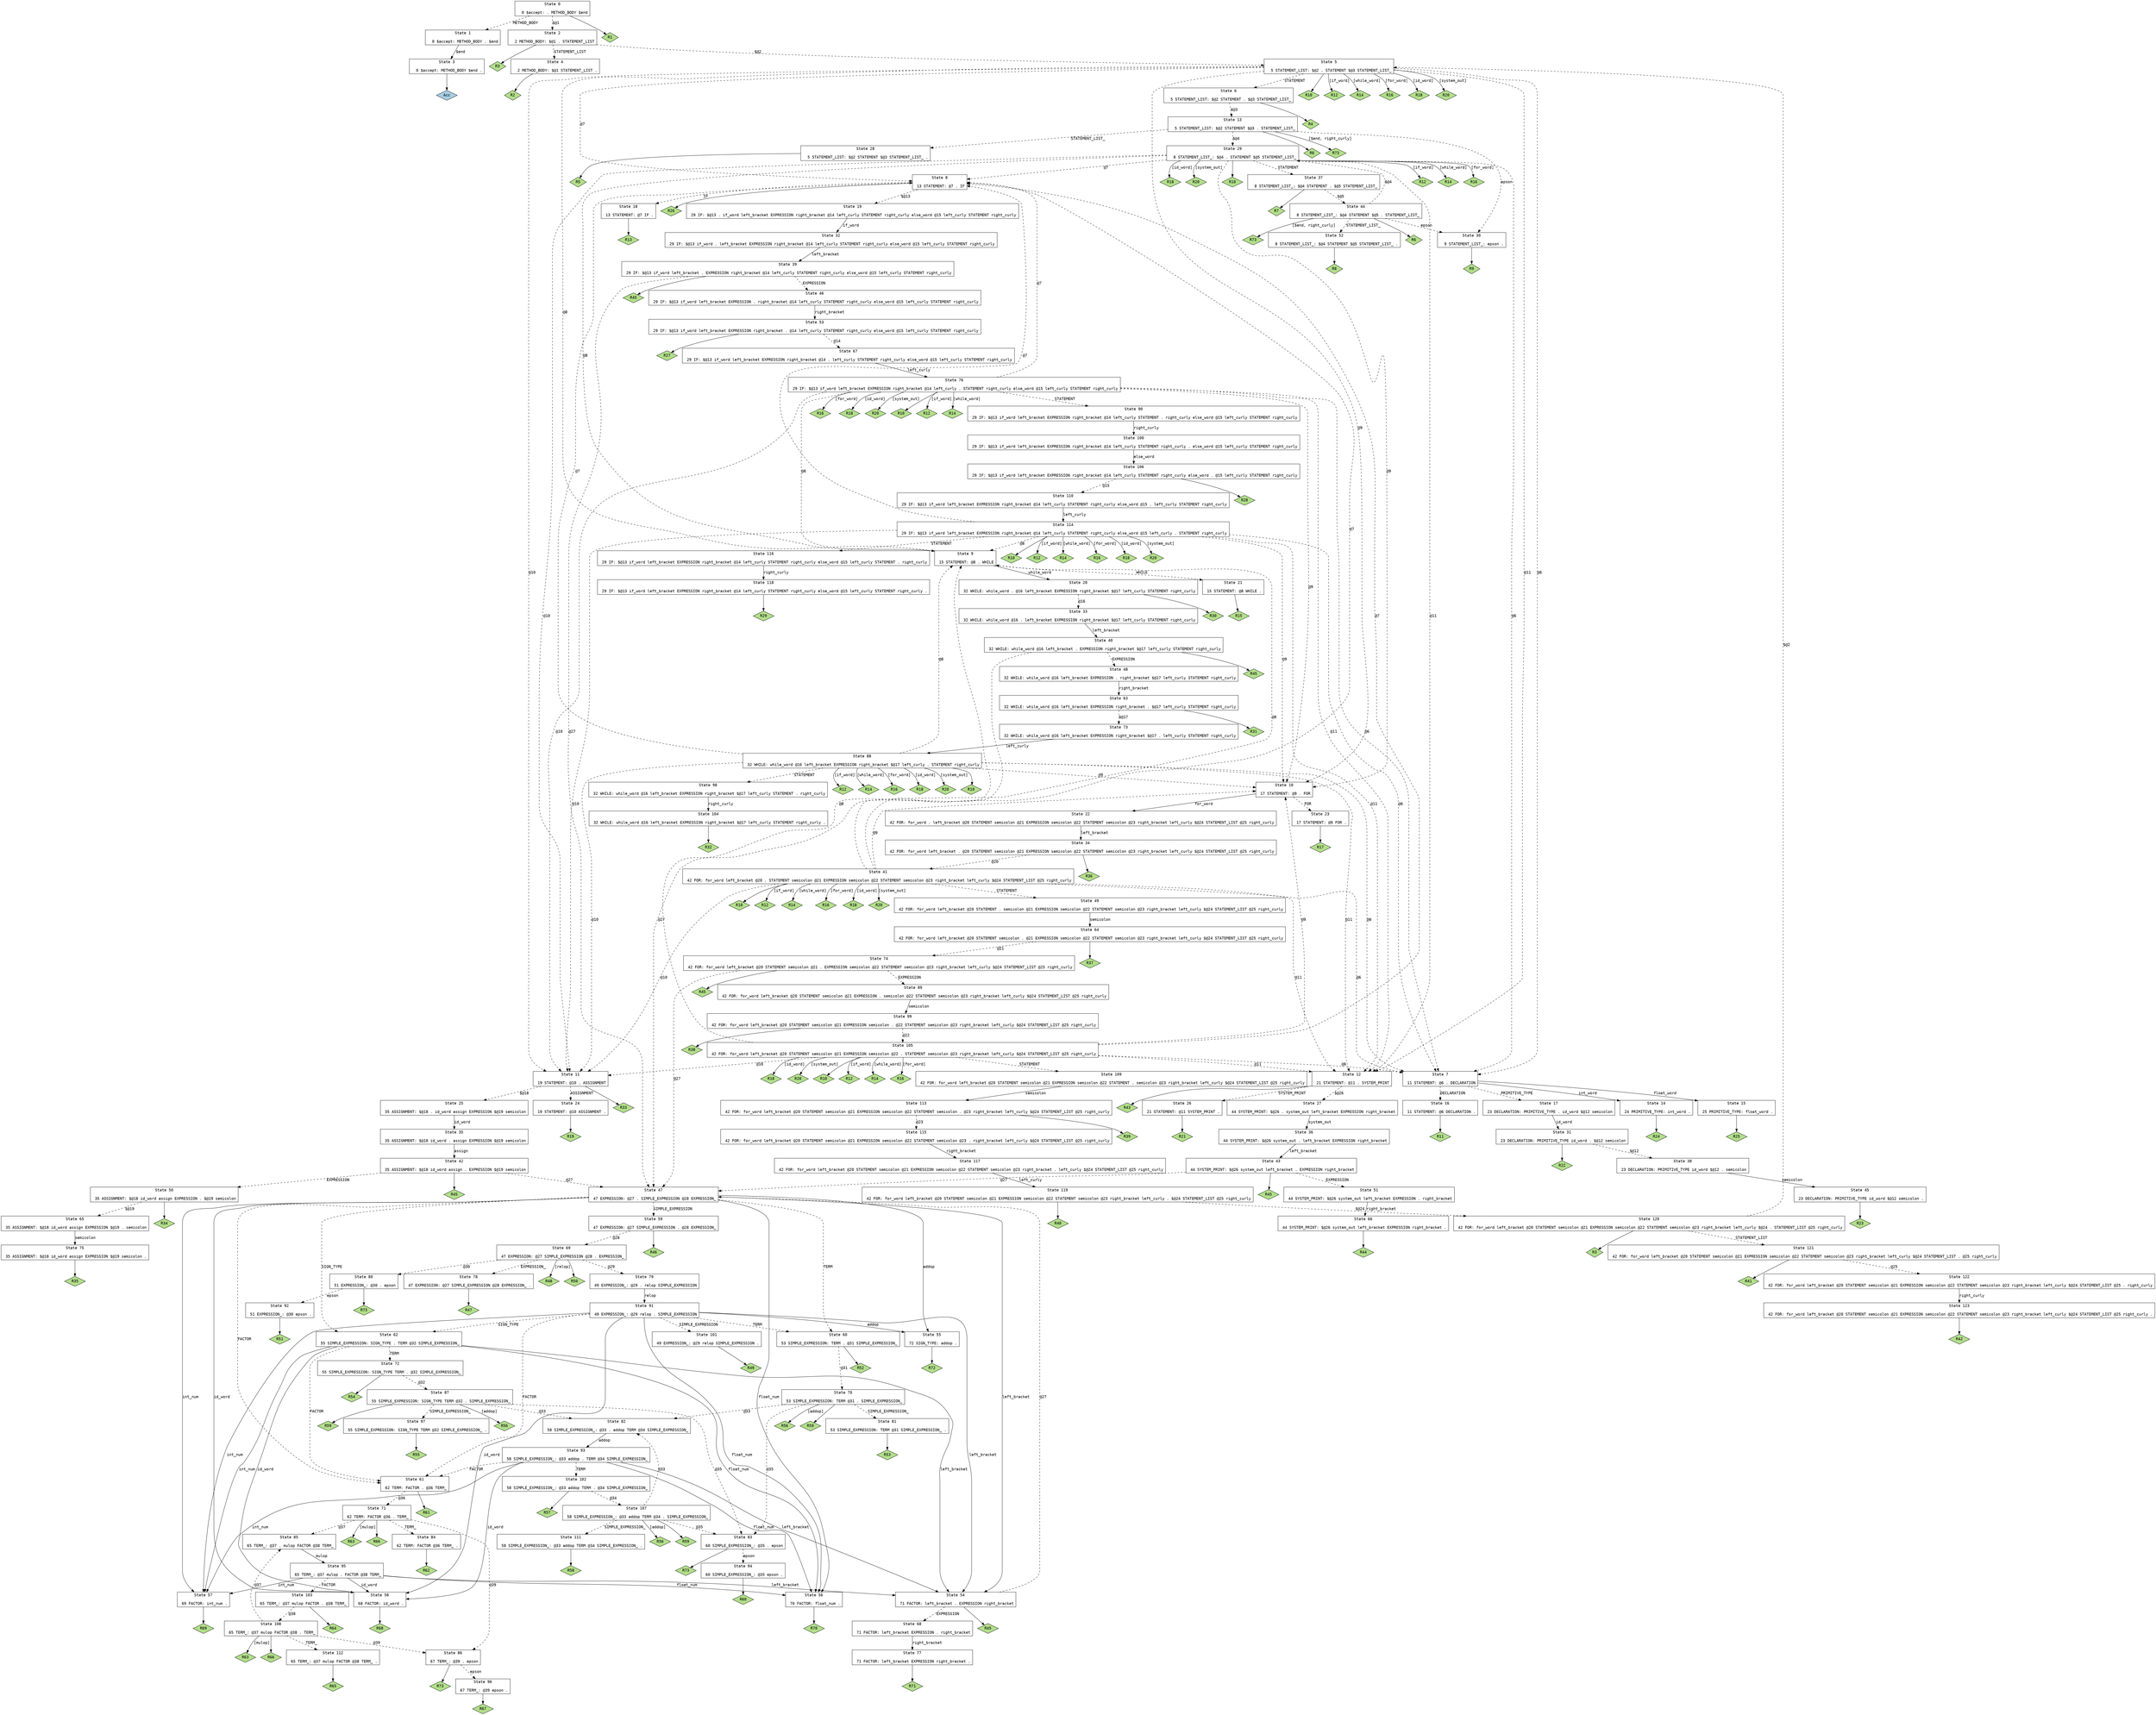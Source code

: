 // Generated by GNU Bison 3.0.4.
// Report bugs to <bug-bison@gnu.org>.
// Home page: <http://www.gnu.org/software/bison/>.

digraph "aa.y"
{
  node [fontname = courier, shape = box, colorscheme = paired6]
  edge [fontname = courier]

  0 [label="State 0\n\l  0 $accept: . METHOD_BODY $end\l"]
  0 -> 1 [style=dashed label="METHOD_BODY"]
  0 -> 2 [style=dashed label="$@1"]
  0 -> "0R1" [style=solid]
 "0R1" [label="R1", fillcolor=3, shape=diamond, style=filled]
  1 [label="State 1\n\l  0 $accept: METHOD_BODY . $end\l"]
  1 -> 3 [style=solid label="$end"]
  2 [label="State 2\n\l  2 METHOD_BODY: $@1 . STATEMENT_LIST\l"]
  2 -> 4 [style=dashed label="STATEMENT_LIST"]
  2 -> 5 [style=dashed label="$@2"]
  2 -> "2R3" [style=solid]
 "2R3" [label="R3", fillcolor=3, shape=diamond, style=filled]
  3 [label="State 3\n\l  0 $accept: METHOD_BODY $end .\l"]
  3 -> "3R0" [style=solid]
 "3R0" [label="Acc", fillcolor=1, shape=diamond, style=filled]
  4 [label="State 4\n\l  2 METHOD_BODY: $@1 STATEMENT_LIST .\l"]
  4 -> "4R2" [style=solid]
 "4R2" [label="R2", fillcolor=3, shape=diamond, style=filled]
  5 [label="State 5\n\l  5 STATEMENT_LIST: $@2 . STATEMENT $@3 STATEMENT_LIST_\l"]
  5 -> 6 [style=dashed label="STATEMENT"]
  5 -> 7 [style=dashed label="@6"]
  5 -> 8 [style=dashed label="@7"]
  5 -> 9 [style=dashed label="@8"]
  5 -> 10 [style=dashed label="@9"]
  5 -> 11 [style=dashed label="@10"]
  5 -> 12 [style=dashed label="@11"]
  5 -> "5R10" [style=solid]
 "5R10" [label="R10", fillcolor=3, shape=diamond, style=filled]
  5 -> "5R12" [label="[if_word]", style=solid]
 "5R12" [label="R12", fillcolor=3, shape=diamond, style=filled]
  5 -> "5R14" [label="[while_word]", style=solid]
 "5R14" [label="R14", fillcolor=3, shape=diamond, style=filled]
  5 -> "5R16" [label="[for_word]", style=solid]
 "5R16" [label="R16", fillcolor=3, shape=diamond, style=filled]
  5 -> "5R18" [label="[id_word]", style=solid]
 "5R18" [label="R18", fillcolor=3, shape=diamond, style=filled]
  5 -> "5R20" [label="[system_out]", style=solid]
 "5R20" [label="R20", fillcolor=3, shape=diamond, style=filled]
  6 [label="State 6\n\l  5 STATEMENT_LIST: $@2 STATEMENT . $@3 STATEMENT_LIST_\l"]
  6 -> 13 [style=dashed label="$@3"]
  6 -> "6R4" [style=solid]
 "6R4" [label="R4", fillcolor=3, shape=diamond, style=filled]
  7 [label="State 7\n\l 11 STATEMENT: @6 . DECLARATION\l"]
  7 -> 14 [style=solid label="int_word"]
  7 -> 15 [style=solid label="float_word"]
  7 -> 16 [style=dashed label="DECLARATION"]
  7 -> 17 [style=dashed label="PRIMITIVE_TYPE"]
  8 [label="State 8\n\l 13 STATEMENT: @7 . IF\l"]
  8 -> 18 [style=dashed label="IF"]
  8 -> 19 [style=dashed label="$@13"]
  8 -> "8R26" [style=solid]
 "8R26" [label="R26", fillcolor=3, shape=diamond, style=filled]
  9 [label="State 9\n\l 15 STATEMENT: @8 . WHILE\l"]
  9 -> 20 [style=solid label="while_word"]
  9 -> 21 [style=dashed label="WHILE"]
  10 [label="State 10\n\l 17 STATEMENT: @9 . FOR\l"]
  10 -> 22 [style=solid label="for_word"]
  10 -> 23 [style=dashed label="FOR"]
  11 [label="State 11\n\l 19 STATEMENT: @10 . ASSIGNMENT\l"]
  11 -> 24 [style=dashed label="ASSIGNMENT"]
  11 -> 25 [style=dashed label="$@18"]
  11 -> "11R33" [style=solid]
 "11R33" [label="R33", fillcolor=3, shape=diamond, style=filled]
  12 [label="State 12\n\l 21 STATEMENT: @11 . SYSTEM_PRINT\l"]
  12 -> 26 [style=dashed label="SYSTEM_PRINT"]
  12 -> 27 [style=dashed label="$@26"]
  12 -> "12R43" [style=solid]
 "12R43" [label="R43", fillcolor=3, shape=diamond, style=filled]
  13 [label="State 13\n\l  5 STATEMENT_LIST: $@2 STATEMENT $@3 . STATEMENT_LIST_\l"]
  13 -> 28 [style=dashed label="STATEMENT_LIST_"]
  13 -> 29 [style=dashed label="$@4"]
  13 -> 30 [style=dashed label="epson"]
  13 -> "13R6" [style=solid]
 "13R6" [label="R6", fillcolor=3, shape=diamond, style=filled]
  13 -> "13R73" [label="[$end, right_curly]", style=solid]
 "13R73" [label="R73", fillcolor=3, shape=diamond, style=filled]
  14 [label="State 14\n\l 24 PRIMITIVE_TYPE: int_word .\l"]
  14 -> "14R24" [style=solid]
 "14R24" [label="R24", fillcolor=3, shape=diamond, style=filled]
  15 [label="State 15\n\l 25 PRIMITIVE_TYPE: float_word .\l"]
  15 -> "15R25" [style=solid]
 "15R25" [label="R25", fillcolor=3, shape=diamond, style=filled]
  16 [label="State 16\n\l 11 STATEMENT: @6 DECLARATION .\l"]
  16 -> "16R11" [style=solid]
 "16R11" [label="R11", fillcolor=3, shape=diamond, style=filled]
  17 [label="State 17\n\l 23 DECLARATION: PRIMITIVE_TYPE . id_word $@12 semicolon\l"]
  17 -> 31 [style=solid label="id_word"]
  18 [label="State 18\n\l 13 STATEMENT: @7 IF .\l"]
  18 -> "18R13" [style=solid]
 "18R13" [label="R13", fillcolor=3, shape=diamond, style=filled]
  19 [label="State 19\n\l 29 IF: $@13 . if_word left_bracket EXPRESSION right_bracket @14 left_curly STATEMENT right_curly else_word @15 left_curly STATEMENT right_curly\l"]
  19 -> 32 [style=solid label="if_word"]
  20 [label="State 20\n\l 32 WHILE: while_word . @16 left_bracket EXPRESSION right_bracket $@17 left_curly STATEMENT right_curly\l"]
  20 -> 33 [style=dashed label="@16"]
  20 -> "20R30" [style=solid]
 "20R30" [label="R30", fillcolor=3, shape=diamond, style=filled]
  21 [label="State 21\n\l 15 STATEMENT: @8 WHILE .\l"]
  21 -> "21R15" [style=solid]
 "21R15" [label="R15", fillcolor=3, shape=diamond, style=filled]
  22 [label="State 22\n\l 42 FOR: for_word . left_bracket @20 STATEMENT semicolon @21 EXPRESSION semicolon @22 STATEMENT semicolon @23 right_bracket left_curly $@24 STATEMENT_LIST @25 right_curly\l"]
  22 -> 34 [style=solid label="left_bracket"]
  23 [label="State 23\n\l 17 STATEMENT: @9 FOR .\l"]
  23 -> "23R17" [style=solid]
 "23R17" [label="R17", fillcolor=3, shape=diamond, style=filled]
  24 [label="State 24\n\l 19 STATEMENT: @10 ASSIGNMENT .\l"]
  24 -> "24R19" [style=solid]
 "24R19" [label="R19", fillcolor=3, shape=diamond, style=filled]
  25 [label="State 25\n\l 35 ASSIGNMENT: $@18 . id_word assign EXPRESSION $@19 semicolon\l"]
  25 -> 35 [style=solid label="id_word"]
  26 [label="State 26\n\l 21 STATEMENT: @11 SYSTEM_PRINT .\l"]
  26 -> "26R21" [style=solid]
 "26R21" [label="R21", fillcolor=3, shape=diamond, style=filled]
  27 [label="State 27\n\l 44 SYSTEM_PRINT: $@26 . system_out left_bracket EXPRESSION right_bracket\l"]
  27 -> 36 [style=solid label="system_out"]
  28 [label="State 28\n\l  5 STATEMENT_LIST: $@2 STATEMENT $@3 STATEMENT_LIST_ .\l"]
  28 -> "28R5" [style=solid]
 "28R5" [label="R5", fillcolor=3, shape=diamond, style=filled]
  29 [label="State 29\n\l  8 STATEMENT_LIST_: $@4 . STATEMENT $@5 STATEMENT_LIST_\l"]
  29 -> 37 [style=dashed label="STATEMENT"]
  29 -> 7 [style=dashed label="@6"]
  29 -> 8 [style=dashed label="@7"]
  29 -> 9 [style=dashed label="@8"]
  29 -> 10 [style=dashed label="@9"]
  29 -> 11 [style=dashed label="@10"]
  29 -> 12 [style=dashed label="@11"]
  29 -> "29R10" [style=solid]
 "29R10" [label="R10", fillcolor=3, shape=diamond, style=filled]
  29 -> "29R12" [label="[if_word]", style=solid]
 "29R12" [label="R12", fillcolor=3, shape=diamond, style=filled]
  29 -> "29R14" [label="[while_word]", style=solid]
 "29R14" [label="R14", fillcolor=3, shape=diamond, style=filled]
  29 -> "29R16" [label="[for_word]", style=solid]
 "29R16" [label="R16", fillcolor=3, shape=diamond, style=filled]
  29 -> "29R18" [label="[id_word]", style=solid]
 "29R18" [label="R18", fillcolor=3, shape=diamond, style=filled]
  29 -> "29R20" [label="[system_out]", style=solid]
 "29R20" [label="R20", fillcolor=3, shape=diamond, style=filled]
  30 [label="State 30\n\l  9 STATEMENT_LIST_: epson .\l"]
  30 -> "30R9" [style=solid]
 "30R9" [label="R9", fillcolor=3, shape=diamond, style=filled]
  31 [label="State 31\n\l 23 DECLARATION: PRIMITIVE_TYPE id_word . $@12 semicolon\l"]
  31 -> 38 [style=dashed label="$@12"]
  31 -> "31R22" [style=solid]
 "31R22" [label="R22", fillcolor=3, shape=diamond, style=filled]
  32 [label="State 32\n\l 29 IF: $@13 if_word . left_bracket EXPRESSION right_bracket @14 left_curly STATEMENT right_curly else_word @15 left_curly STATEMENT right_curly\l"]
  32 -> 39 [style=solid label="left_bracket"]
  33 [label="State 33\n\l 32 WHILE: while_word @16 . left_bracket EXPRESSION right_bracket $@17 left_curly STATEMENT right_curly\l"]
  33 -> 40 [style=solid label="left_bracket"]
  34 [label="State 34\n\l 42 FOR: for_word left_bracket . @20 STATEMENT semicolon @21 EXPRESSION semicolon @22 STATEMENT semicolon @23 right_bracket left_curly $@24 STATEMENT_LIST @25 right_curly\l"]
  34 -> 41 [style=dashed label="@20"]
  34 -> "34R36" [style=solid]
 "34R36" [label="R36", fillcolor=3, shape=diamond, style=filled]
  35 [label="State 35\n\l 35 ASSIGNMENT: $@18 id_word . assign EXPRESSION $@19 semicolon\l"]
  35 -> 42 [style=solid label="assign"]
  36 [label="State 36\n\l 44 SYSTEM_PRINT: $@26 system_out . left_bracket EXPRESSION right_bracket\l"]
  36 -> 43 [style=solid label="left_bracket"]
  37 [label="State 37\n\l  8 STATEMENT_LIST_: $@4 STATEMENT . $@5 STATEMENT_LIST_\l"]
  37 -> 44 [style=dashed label="$@5"]
  37 -> "37R7" [style=solid]
 "37R7" [label="R7", fillcolor=3, shape=diamond, style=filled]
  38 [label="State 38\n\l 23 DECLARATION: PRIMITIVE_TYPE id_word $@12 . semicolon\l"]
  38 -> 45 [style=solid label="semicolon"]
  39 [label="State 39\n\l 29 IF: $@13 if_word left_bracket . EXPRESSION right_bracket @14 left_curly STATEMENT right_curly else_word @15 left_curly STATEMENT right_curly\l"]
  39 -> 46 [style=dashed label="EXPRESSION"]
  39 -> 47 [style=dashed label="@27"]
  39 -> "39R45" [style=solid]
 "39R45" [label="R45", fillcolor=3, shape=diamond, style=filled]
  40 [label="State 40\n\l 32 WHILE: while_word @16 left_bracket . EXPRESSION right_bracket $@17 left_curly STATEMENT right_curly\l"]
  40 -> 48 [style=dashed label="EXPRESSION"]
  40 -> 47 [style=dashed label="@27"]
  40 -> "40R45" [style=solid]
 "40R45" [label="R45", fillcolor=3, shape=diamond, style=filled]
  41 [label="State 41\n\l 42 FOR: for_word left_bracket @20 . STATEMENT semicolon @21 EXPRESSION semicolon @22 STATEMENT semicolon @23 right_bracket left_curly $@24 STATEMENT_LIST @25 right_curly\l"]
  41 -> 49 [style=dashed label="STATEMENT"]
  41 -> 7 [style=dashed label="@6"]
  41 -> 8 [style=dashed label="@7"]
  41 -> 9 [style=dashed label="@8"]
  41 -> 10 [style=dashed label="@9"]
  41 -> 11 [style=dashed label="@10"]
  41 -> 12 [style=dashed label="@11"]
  41 -> "41R10" [style=solid]
 "41R10" [label="R10", fillcolor=3, shape=diamond, style=filled]
  41 -> "41R12" [label="[if_word]", style=solid]
 "41R12" [label="R12", fillcolor=3, shape=diamond, style=filled]
  41 -> "41R14" [label="[while_word]", style=solid]
 "41R14" [label="R14", fillcolor=3, shape=diamond, style=filled]
  41 -> "41R16" [label="[for_word]", style=solid]
 "41R16" [label="R16", fillcolor=3, shape=diamond, style=filled]
  41 -> "41R18" [label="[id_word]", style=solid]
 "41R18" [label="R18", fillcolor=3, shape=diamond, style=filled]
  41 -> "41R20" [label="[system_out]", style=solid]
 "41R20" [label="R20", fillcolor=3, shape=diamond, style=filled]
  42 [label="State 42\n\l 35 ASSIGNMENT: $@18 id_word assign . EXPRESSION $@19 semicolon\l"]
  42 -> 50 [style=dashed label="EXPRESSION"]
  42 -> 47 [style=dashed label="@27"]
  42 -> "42R45" [style=solid]
 "42R45" [label="R45", fillcolor=3, shape=diamond, style=filled]
  43 [label="State 43\n\l 44 SYSTEM_PRINT: $@26 system_out left_bracket . EXPRESSION right_bracket\l"]
  43 -> 51 [style=dashed label="EXPRESSION"]
  43 -> 47 [style=dashed label="@27"]
  43 -> "43R45" [style=solid]
 "43R45" [label="R45", fillcolor=3, shape=diamond, style=filled]
  44 [label="State 44\n\l  8 STATEMENT_LIST_: $@4 STATEMENT $@5 . STATEMENT_LIST_\l"]
  44 -> 52 [style=dashed label="STATEMENT_LIST_"]
  44 -> 29 [style=dashed label="$@4"]
  44 -> 30 [style=dashed label="epson"]
  44 -> "44R6" [style=solid]
 "44R6" [label="R6", fillcolor=3, shape=diamond, style=filled]
  44 -> "44R73" [label="[$end, right_curly]", style=solid]
 "44R73" [label="R73", fillcolor=3, shape=diamond, style=filled]
  45 [label="State 45\n\l 23 DECLARATION: PRIMITIVE_TYPE id_word $@12 semicolon .\l"]
  45 -> "45R23" [style=solid]
 "45R23" [label="R23", fillcolor=3, shape=diamond, style=filled]
  46 [label="State 46\n\l 29 IF: $@13 if_word left_bracket EXPRESSION . right_bracket @14 left_curly STATEMENT right_curly else_word @15 left_curly STATEMENT right_curly\l"]
  46 -> 53 [style=solid label="right_bracket"]
  47 [label="State 47\n\l 47 EXPRESSION: @27 . SIMPLE_EXPRESSION @28 EXPRESSION_\l"]
  47 -> 54 [style=solid label="left_bracket"]
  47 -> 55 [style=solid label="addop"]
  47 -> 56 [style=solid label="float_num"]
  47 -> 57 [style=solid label="int_num"]
  47 -> 58 [style=solid label="id_word"]
  47 -> 59 [style=dashed label="SIMPLE_EXPRESSION"]
  47 -> 60 [style=dashed label="TERM"]
  47 -> 61 [style=dashed label="FACTOR"]
  47 -> 62 [style=dashed label="SIGN_TYPE"]
  48 [label="State 48\n\l 32 WHILE: while_word @16 left_bracket EXPRESSION . right_bracket $@17 left_curly STATEMENT right_curly\l"]
  48 -> 63 [style=solid label="right_bracket"]
  49 [label="State 49\n\l 42 FOR: for_word left_bracket @20 STATEMENT . semicolon @21 EXPRESSION semicolon @22 STATEMENT semicolon @23 right_bracket left_curly $@24 STATEMENT_LIST @25 right_curly\l"]
  49 -> 64 [style=solid label="semicolon"]
  50 [label="State 50\n\l 35 ASSIGNMENT: $@18 id_word assign EXPRESSION . $@19 semicolon\l"]
  50 -> 65 [style=dashed label="$@19"]
  50 -> "50R34" [style=solid]
 "50R34" [label="R34", fillcolor=3, shape=diamond, style=filled]
  51 [label="State 51\n\l 44 SYSTEM_PRINT: $@26 system_out left_bracket EXPRESSION . right_bracket\l"]
  51 -> 66 [style=solid label="right_bracket"]
  52 [label="State 52\n\l  8 STATEMENT_LIST_: $@4 STATEMENT $@5 STATEMENT_LIST_ .\l"]
  52 -> "52R8" [style=solid]
 "52R8" [label="R8", fillcolor=3, shape=diamond, style=filled]
  53 [label="State 53\n\l 29 IF: $@13 if_word left_bracket EXPRESSION right_bracket . @14 left_curly STATEMENT right_curly else_word @15 left_curly STATEMENT right_curly\l"]
  53 -> 67 [style=dashed label="@14"]
  53 -> "53R27" [style=solid]
 "53R27" [label="R27", fillcolor=3, shape=diamond, style=filled]
  54 [label="State 54\n\l 71 FACTOR: left_bracket . EXPRESSION right_bracket\l"]
  54 -> 68 [style=dashed label="EXPRESSION"]
  54 -> 47 [style=dashed label="@27"]
  54 -> "54R45" [style=solid]
 "54R45" [label="R45", fillcolor=3, shape=diamond, style=filled]
  55 [label="State 55\n\l 72 SIGN_TYPE: addop .\l"]
  55 -> "55R72" [style=solid]
 "55R72" [label="R72", fillcolor=3, shape=diamond, style=filled]
  56 [label="State 56\n\l 70 FACTOR: float_num .\l"]
  56 -> "56R70" [style=solid]
 "56R70" [label="R70", fillcolor=3, shape=diamond, style=filled]
  57 [label="State 57\n\l 69 FACTOR: int_num .\l"]
  57 -> "57R69" [style=solid]
 "57R69" [label="R69", fillcolor=3, shape=diamond, style=filled]
  58 [label="State 58\n\l 68 FACTOR: id_word .\l"]
  58 -> "58R68" [style=solid]
 "58R68" [label="R68", fillcolor=3, shape=diamond, style=filled]
  59 [label="State 59\n\l 47 EXPRESSION: @27 SIMPLE_EXPRESSION . @28 EXPRESSION_\l"]
  59 -> 69 [style=dashed label="@28"]
  59 -> "59R46" [style=solid]
 "59R46" [label="R46", fillcolor=3, shape=diamond, style=filled]
  60 [label="State 60\n\l 53 SIMPLE_EXPRESSION: TERM . @31 SIMPLE_EXPRESSION_\l"]
  60 -> 70 [style=dashed label="@31"]
  60 -> "60R52" [style=solid]
 "60R52" [label="R52", fillcolor=3, shape=diamond, style=filled]
  61 [label="State 61\n\l 62 TERM: FACTOR . @36 TERM_\l"]
  61 -> 71 [style=dashed label="@36"]
  61 -> "61R61" [style=solid]
 "61R61" [label="R61", fillcolor=3, shape=diamond, style=filled]
  62 [label="State 62\n\l 55 SIMPLE_EXPRESSION: SIGN_TYPE . TERM @32 SIMPLE_EXPRESSION_\l"]
  62 -> 54 [style=solid label="left_bracket"]
  62 -> 56 [style=solid label="float_num"]
  62 -> 57 [style=solid label="int_num"]
  62 -> 58 [style=solid label="id_word"]
  62 -> 72 [style=dashed label="TERM"]
  62 -> 61 [style=dashed label="FACTOR"]
  63 [label="State 63\n\l 32 WHILE: while_word @16 left_bracket EXPRESSION right_bracket . $@17 left_curly STATEMENT right_curly\l"]
  63 -> 73 [style=dashed label="$@17"]
  63 -> "63R31" [style=solid]
 "63R31" [label="R31", fillcolor=3, shape=diamond, style=filled]
  64 [label="State 64\n\l 42 FOR: for_word left_bracket @20 STATEMENT semicolon . @21 EXPRESSION semicolon @22 STATEMENT semicolon @23 right_bracket left_curly $@24 STATEMENT_LIST @25 right_curly\l"]
  64 -> 74 [style=dashed label="@21"]
  64 -> "64R37" [style=solid]
 "64R37" [label="R37", fillcolor=3, shape=diamond, style=filled]
  65 [label="State 65\n\l 35 ASSIGNMENT: $@18 id_word assign EXPRESSION $@19 . semicolon\l"]
  65 -> 75 [style=solid label="semicolon"]
  66 [label="State 66\n\l 44 SYSTEM_PRINT: $@26 system_out left_bracket EXPRESSION right_bracket .\l"]
  66 -> "66R44" [style=solid]
 "66R44" [label="R44", fillcolor=3, shape=diamond, style=filled]
  67 [label="State 67\n\l 29 IF: $@13 if_word left_bracket EXPRESSION right_bracket @14 . left_curly STATEMENT right_curly else_word @15 left_curly STATEMENT right_curly\l"]
  67 -> 76 [style=solid label="left_curly"]
  68 [label="State 68\n\l 71 FACTOR: left_bracket EXPRESSION . right_bracket\l"]
  68 -> 77 [style=solid label="right_bracket"]
  69 [label="State 69\n\l 47 EXPRESSION: @27 SIMPLE_EXPRESSION @28 . EXPRESSION_\l"]
  69 -> 78 [style=dashed label="EXPRESSION_"]
  69 -> 79 [style=dashed label="@29"]
  69 -> 80 [style=dashed label="@30"]
  69 -> "69R48" [label="[relop]", style=solid]
 "69R48" [label="R48", fillcolor=3, shape=diamond, style=filled]
  69 -> "69R50" [style=solid]
 "69R50" [label="R50", fillcolor=3, shape=diamond, style=filled]
  70 [label="State 70\n\l 53 SIMPLE_EXPRESSION: TERM @31 . SIMPLE_EXPRESSION_\l"]
  70 -> 81 [style=dashed label="SIMPLE_EXPRESSION_"]
  70 -> 82 [style=dashed label="@33"]
  70 -> 83 [style=dashed label="@35"]
  70 -> "70R56" [label="[addop]", style=solid]
 "70R56" [label="R56", fillcolor=3, shape=diamond, style=filled]
  70 -> "70R59" [style=solid]
 "70R59" [label="R59", fillcolor=3, shape=diamond, style=filled]
  71 [label="State 71\n\l 62 TERM: FACTOR @36 . TERM_\l"]
  71 -> 84 [style=dashed label="TERM_"]
  71 -> 85 [style=dashed label="@37"]
  71 -> 86 [style=dashed label="@39"]
  71 -> "71R63" [label="[mulop]", style=solid]
 "71R63" [label="R63", fillcolor=3, shape=diamond, style=filled]
  71 -> "71R66" [style=solid]
 "71R66" [label="R66", fillcolor=3, shape=diamond, style=filled]
  72 [label="State 72\n\l 55 SIMPLE_EXPRESSION: SIGN_TYPE TERM . @32 SIMPLE_EXPRESSION_\l"]
  72 -> 87 [style=dashed label="@32"]
  72 -> "72R54" [style=solid]
 "72R54" [label="R54", fillcolor=3, shape=diamond, style=filled]
  73 [label="State 73\n\l 32 WHILE: while_word @16 left_bracket EXPRESSION right_bracket $@17 . left_curly STATEMENT right_curly\l"]
  73 -> 88 [style=solid label="left_curly"]
  74 [label="State 74\n\l 42 FOR: for_word left_bracket @20 STATEMENT semicolon @21 . EXPRESSION semicolon @22 STATEMENT semicolon @23 right_bracket left_curly $@24 STATEMENT_LIST @25 right_curly\l"]
  74 -> 89 [style=dashed label="EXPRESSION"]
  74 -> 47 [style=dashed label="@27"]
  74 -> "74R45" [style=solid]
 "74R45" [label="R45", fillcolor=3, shape=diamond, style=filled]
  75 [label="State 75\n\l 35 ASSIGNMENT: $@18 id_word assign EXPRESSION $@19 semicolon .\l"]
  75 -> "75R35" [style=solid]
 "75R35" [label="R35", fillcolor=3, shape=diamond, style=filled]
  76 [label="State 76\n\l 29 IF: $@13 if_word left_bracket EXPRESSION right_bracket @14 left_curly . STATEMENT right_curly else_word @15 left_curly STATEMENT right_curly\l"]
  76 -> 90 [style=dashed label="STATEMENT"]
  76 -> 7 [style=dashed label="@6"]
  76 -> 8 [style=dashed label="@7"]
  76 -> 9 [style=dashed label="@8"]
  76 -> 10 [style=dashed label="@9"]
  76 -> 11 [style=dashed label="@10"]
  76 -> 12 [style=dashed label="@11"]
  76 -> "76R10" [style=solid]
 "76R10" [label="R10", fillcolor=3, shape=diamond, style=filled]
  76 -> "76R12" [label="[if_word]", style=solid]
 "76R12" [label="R12", fillcolor=3, shape=diamond, style=filled]
  76 -> "76R14" [label="[while_word]", style=solid]
 "76R14" [label="R14", fillcolor=3, shape=diamond, style=filled]
  76 -> "76R16" [label="[for_word]", style=solid]
 "76R16" [label="R16", fillcolor=3, shape=diamond, style=filled]
  76 -> "76R18" [label="[id_word]", style=solid]
 "76R18" [label="R18", fillcolor=3, shape=diamond, style=filled]
  76 -> "76R20" [label="[system_out]", style=solid]
 "76R20" [label="R20", fillcolor=3, shape=diamond, style=filled]
  77 [label="State 77\n\l 71 FACTOR: left_bracket EXPRESSION right_bracket .\l"]
  77 -> "77R71" [style=solid]
 "77R71" [label="R71", fillcolor=3, shape=diamond, style=filled]
  78 [label="State 78\n\l 47 EXPRESSION: @27 SIMPLE_EXPRESSION @28 EXPRESSION_ .\l"]
  78 -> "78R47" [style=solid]
 "78R47" [label="R47", fillcolor=3, shape=diamond, style=filled]
  79 [label="State 79\n\l 49 EXPRESSION_: @29 . relop SIMPLE_EXPRESSION\l"]
  79 -> 91 [style=solid label="relop"]
  80 [label="State 80\n\l 51 EXPRESSION_: @30 . epson\l"]
  80 -> 92 [style=dashed label="epson"]
  80 -> "80R73" [style=solid]
 "80R73" [label="R73", fillcolor=3, shape=diamond, style=filled]
  81 [label="State 81\n\l 53 SIMPLE_EXPRESSION: TERM @31 SIMPLE_EXPRESSION_ .\l"]
  81 -> "81R53" [style=solid]
 "81R53" [label="R53", fillcolor=3, shape=diamond, style=filled]
  82 [label="State 82\n\l 58 SIMPLE_EXPRESSION_: @33 . addop TERM @34 SIMPLE_EXPRESSION_\l"]
  82 -> 93 [style=solid label="addop"]
  83 [label="State 83\n\l 60 SIMPLE_EXPRESSION_: @35 . epson\l"]
  83 -> 94 [style=dashed label="epson"]
  83 -> "83R73" [style=solid]
 "83R73" [label="R73", fillcolor=3, shape=diamond, style=filled]
  84 [label="State 84\n\l 62 TERM: FACTOR @36 TERM_ .\l"]
  84 -> "84R62" [style=solid]
 "84R62" [label="R62", fillcolor=3, shape=diamond, style=filled]
  85 [label="State 85\n\l 65 TERM_: @37 . mulop FACTOR @38 TERM_\l"]
  85 -> 95 [style=solid label="mulop"]
  86 [label="State 86\n\l 67 TERM_: @39 . epson\l"]
  86 -> 96 [style=dashed label="epson"]
  86 -> "86R73" [style=solid]
 "86R73" [label="R73", fillcolor=3, shape=diamond, style=filled]
  87 [label="State 87\n\l 55 SIMPLE_EXPRESSION: SIGN_TYPE TERM @32 . SIMPLE_EXPRESSION_\l"]
  87 -> 97 [style=dashed label="SIMPLE_EXPRESSION_"]
  87 -> 82 [style=dashed label="@33"]
  87 -> 83 [style=dashed label="@35"]
  87 -> "87R56" [label="[addop]", style=solid]
 "87R56" [label="R56", fillcolor=3, shape=diamond, style=filled]
  87 -> "87R59" [style=solid]
 "87R59" [label="R59", fillcolor=3, shape=diamond, style=filled]
  88 [label="State 88\n\l 32 WHILE: while_word @16 left_bracket EXPRESSION right_bracket $@17 left_curly . STATEMENT right_curly\l"]
  88 -> 98 [style=dashed label="STATEMENT"]
  88 -> 7 [style=dashed label="@6"]
  88 -> 8 [style=dashed label="@7"]
  88 -> 9 [style=dashed label="@8"]
  88 -> 10 [style=dashed label="@9"]
  88 -> 11 [style=dashed label="@10"]
  88 -> 12 [style=dashed label="@11"]
  88 -> "88R10" [style=solid]
 "88R10" [label="R10", fillcolor=3, shape=diamond, style=filled]
  88 -> "88R12" [label="[if_word]", style=solid]
 "88R12" [label="R12", fillcolor=3, shape=diamond, style=filled]
  88 -> "88R14" [label="[while_word]", style=solid]
 "88R14" [label="R14", fillcolor=3, shape=diamond, style=filled]
  88 -> "88R16" [label="[for_word]", style=solid]
 "88R16" [label="R16", fillcolor=3, shape=diamond, style=filled]
  88 -> "88R18" [label="[id_word]", style=solid]
 "88R18" [label="R18", fillcolor=3, shape=diamond, style=filled]
  88 -> "88R20" [label="[system_out]", style=solid]
 "88R20" [label="R20", fillcolor=3, shape=diamond, style=filled]
  89 [label="State 89\n\l 42 FOR: for_word left_bracket @20 STATEMENT semicolon @21 EXPRESSION . semicolon @22 STATEMENT semicolon @23 right_bracket left_curly $@24 STATEMENT_LIST @25 right_curly\l"]
  89 -> 99 [style=solid label="semicolon"]
  90 [label="State 90\n\l 29 IF: $@13 if_word left_bracket EXPRESSION right_bracket @14 left_curly STATEMENT . right_curly else_word @15 left_curly STATEMENT right_curly\l"]
  90 -> 100 [style=solid label="right_curly"]
  91 [label="State 91\n\l 49 EXPRESSION_: @29 relop . SIMPLE_EXPRESSION\l"]
  91 -> 54 [style=solid label="left_bracket"]
  91 -> 55 [style=solid label="addop"]
  91 -> 56 [style=solid label="float_num"]
  91 -> 57 [style=solid label="int_num"]
  91 -> 58 [style=solid label="id_word"]
  91 -> 101 [style=dashed label="SIMPLE_EXPRESSION"]
  91 -> 60 [style=dashed label="TERM"]
  91 -> 61 [style=dashed label="FACTOR"]
  91 -> 62 [style=dashed label="SIGN_TYPE"]
  92 [label="State 92\n\l 51 EXPRESSION_: @30 epson .\l"]
  92 -> "92R51" [style=solid]
 "92R51" [label="R51", fillcolor=3, shape=diamond, style=filled]
  93 [label="State 93\n\l 58 SIMPLE_EXPRESSION_: @33 addop . TERM @34 SIMPLE_EXPRESSION_\l"]
  93 -> 54 [style=solid label="left_bracket"]
  93 -> 56 [style=solid label="float_num"]
  93 -> 57 [style=solid label="int_num"]
  93 -> 58 [style=solid label="id_word"]
  93 -> 102 [style=dashed label="TERM"]
  93 -> 61 [style=dashed label="FACTOR"]
  94 [label="State 94\n\l 60 SIMPLE_EXPRESSION_: @35 epson .\l"]
  94 -> "94R60" [style=solid]
 "94R60" [label="R60", fillcolor=3, shape=diamond, style=filled]
  95 [label="State 95\n\l 65 TERM_: @37 mulop . FACTOR @38 TERM_\l"]
  95 -> 54 [style=solid label="left_bracket"]
  95 -> 56 [style=solid label="float_num"]
  95 -> 57 [style=solid label="int_num"]
  95 -> 58 [style=solid label="id_word"]
  95 -> 103 [style=dashed label="FACTOR"]
  96 [label="State 96\n\l 67 TERM_: @39 epson .\l"]
  96 -> "96R67" [style=solid]
 "96R67" [label="R67", fillcolor=3, shape=diamond, style=filled]
  97 [label="State 97\n\l 55 SIMPLE_EXPRESSION: SIGN_TYPE TERM @32 SIMPLE_EXPRESSION_ .\l"]
  97 -> "97R55" [style=solid]
 "97R55" [label="R55", fillcolor=3, shape=diamond, style=filled]
  98 [label="State 98\n\l 32 WHILE: while_word @16 left_bracket EXPRESSION right_bracket $@17 left_curly STATEMENT . right_curly\l"]
  98 -> 104 [style=solid label="right_curly"]
  99 [label="State 99\n\l 42 FOR: for_word left_bracket @20 STATEMENT semicolon @21 EXPRESSION semicolon . @22 STATEMENT semicolon @23 right_bracket left_curly $@24 STATEMENT_LIST @25 right_curly\l"]
  99 -> 105 [style=dashed label="@22"]
  99 -> "99R38" [style=solid]
 "99R38" [label="R38", fillcolor=3, shape=diamond, style=filled]
  100 [label="State 100\n\l 29 IF: $@13 if_word left_bracket EXPRESSION right_bracket @14 left_curly STATEMENT right_curly . else_word @15 left_curly STATEMENT right_curly\l"]
  100 -> 106 [style=solid label="else_word"]
  101 [label="State 101\n\l 49 EXPRESSION_: @29 relop SIMPLE_EXPRESSION .\l"]
  101 -> "101R49" [style=solid]
 "101R49" [label="R49", fillcolor=3, shape=diamond, style=filled]
  102 [label="State 102\n\l 58 SIMPLE_EXPRESSION_: @33 addop TERM . @34 SIMPLE_EXPRESSION_\l"]
  102 -> 107 [style=dashed label="@34"]
  102 -> "102R57" [style=solid]
 "102R57" [label="R57", fillcolor=3, shape=diamond, style=filled]
  103 [label="State 103\n\l 65 TERM_: @37 mulop FACTOR . @38 TERM_\l"]
  103 -> 108 [style=dashed label="@38"]
  103 -> "103R64" [style=solid]
 "103R64" [label="R64", fillcolor=3, shape=diamond, style=filled]
  104 [label="State 104\n\l 32 WHILE: while_word @16 left_bracket EXPRESSION right_bracket $@17 left_curly STATEMENT right_curly .\l"]
  104 -> "104R32" [style=solid]
 "104R32" [label="R32", fillcolor=3, shape=diamond, style=filled]
  105 [label="State 105\n\l 42 FOR: for_word left_bracket @20 STATEMENT semicolon @21 EXPRESSION semicolon @22 . STATEMENT semicolon @23 right_bracket left_curly $@24 STATEMENT_LIST @25 right_curly\l"]
  105 -> 109 [style=dashed label="STATEMENT"]
  105 -> 7 [style=dashed label="@6"]
  105 -> 8 [style=dashed label="@7"]
  105 -> 9 [style=dashed label="@8"]
  105 -> 10 [style=dashed label="@9"]
  105 -> 11 [style=dashed label="@10"]
  105 -> 12 [style=dashed label="@11"]
  105 -> "105R10" [style=solid]
 "105R10" [label="R10", fillcolor=3, shape=diamond, style=filled]
  105 -> "105R12" [label="[if_word]", style=solid]
 "105R12" [label="R12", fillcolor=3, shape=diamond, style=filled]
  105 -> "105R14" [label="[while_word]", style=solid]
 "105R14" [label="R14", fillcolor=3, shape=diamond, style=filled]
  105 -> "105R16" [label="[for_word]", style=solid]
 "105R16" [label="R16", fillcolor=3, shape=diamond, style=filled]
  105 -> "105R18" [label="[id_word]", style=solid]
 "105R18" [label="R18", fillcolor=3, shape=diamond, style=filled]
  105 -> "105R20" [label="[system_out]", style=solid]
 "105R20" [label="R20", fillcolor=3, shape=diamond, style=filled]
  106 [label="State 106\n\l 29 IF: $@13 if_word left_bracket EXPRESSION right_bracket @14 left_curly STATEMENT right_curly else_word . @15 left_curly STATEMENT right_curly\l"]
  106 -> 110 [style=dashed label="@15"]
  106 -> "106R28" [style=solid]
 "106R28" [label="R28", fillcolor=3, shape=diamond, style=filled]
  107 [label="State 107\n\l 58 SIMPLE_EXPRESSION_: @33 addop TERM @34 . SIMPLE_EXPRESSION_\l"]
  107 -> 111 [style=dashed label="SIMPLE_EXPRESSION_"]
  107 -> 82 [style=dashed label="@33"]
  107 -> 83 [style=dashed label="@35"]
  107 -> "107R56" [label="[addop]", style=solid]
 "107R56" [label="R56", fillcolor=3, shape=diamond, style=filled]
  107 -> "107R59" [style=solid]
 "107R59" [label="R59", fillcolor=3, shape=diamond, style=filled]
  108 [label="State 108\n\l 65 TERM_: @37 mulop FACTOR @38 . TERM_\l"]
  108 -> 112 [style=dashed label="TERM_"]
  108 -> 85 [style=dashed label="@37"]
  108 -> 86 [style=dashed label="@39"]
  108 -> "108R63" [label="[mulop]", style=solid]
 "108R63" [label="R63", fillcolor=3, shape=diamond, style=filled]
  108 -> "108R66" [style=solid]
 "108R66" [label="R66", fillcolor=3, shape=diamond, style=filled]
  109 [label="State 109\n\l 42 FOR: for_word left_bracket @20 STATEMENT semicolon @21 EXPRESSION semicolon @22 STATEMENT . semicolon @23 right_bracket left_curly $@24 STATEMENT_LIST @25 right_curly\l"]
  109 -> 113 [style=solid label="semicolon"]
  110 [label="State 110\n\l 29 IF: $@13 if_word left_bracket EXPRESSION right_bracket @14 left_curly STATEMENT right_curly else_word @15 . left_curly STATEMENT right_curly\l"]
  110 -> 114 [style=solid label="left_curly"]
  111 [label="State 111\n\l 58 SIMPLE_EXPRESSION_: @33 addop TERM @34 SIMPLE_EXPRESSION_ .\l"]
  111 -> "111R58" [style=solid]
 "111R58" [label="R58", fillcolor=3, shape=diamond, style=filled]
  112 [label="State 112\n\l 65 TERM_: @37 mulop FACTOR @38 TERM_ .\l"]
  112 -> "112R65" [style=solid]
 "112R65" [label="R65", fillcolor=3, shape=diamond, style=filled]
  113 [label="State 113\n\l 42 FOR: for_word left_bracket @20 STATEMENT semicolon @21 EXPRESSION semicolon @22 STATEMENT semicolon . @23 right_bracket left_curly $@24 STATEMENT_LIST @25 right_curly\l"]
  113 -> 115 [style=dashed label="@23"]
  113 -> "113R39" [style=solid]
 "113R39" [label="R39", fillcolor=3, shape=diamond, style=filled]
  114 [label="State 114\n\l 29 IF: $@13 if_word left_bracket EXPRESSION right_bracket @14 left_curly STATEMENT right_curly else_word @15 left_curly . STATEMENT right_curly\l"]
  114 -> 116 [style=dashed label="STATEMENT"]
  114 -> 7 [style=dashed label="@6"]
  114 -> 8 [style=dashed label="@7"]
  114 -> 9 [style=dashed label="@8"]
  114 -> 10 [style=dashed label="@9"]
  114 -> 11 [style=dashed label="@10"]
  114 -> 12 [style=dashed label="@11"]
  114 -> "114R10" [style=solid]
 "114R10" [label="R10", fillcolor=3, shape=diamond, style=filled]
  114 -> "114R12" [label="[if_word]", style=solid]
 "114R12" [label="R12", fillcolor=3, shape=diamond, style=filled]
  114 -> "114R14" [label="[while_word]", style=solid]
 "114R14" [label="R14", fillcolor=3, shape=diamond, style=filled]
  114 -> "114R16" [label="[for_word]", style=solid]
 "114R16" [label="R16", fillcolor=3, shape=diamond, style=filled]
  114 -> "114R18" [label="[id_word]", style=solid]
 "114R18" [label="R18", fillcolor=3, shape=diamond, style=filled]
  114 -> "114R20" [label="[system_out]", style=solid]
 "114R20" [label="R20", fillcolor=3, shape=diamond, style=filled]
  115 [label="State 115\n\l 42 FOR: for_word left_bracket @20 STATEMENT semicolon @21 EXPRESSION semicolon @22 STATEMENT semicolon @23 . right_bracket left_curly $@24 STATEMENT_LIST @25 right_curly\l"]
  115 -> 117 [style=solid label="right_bracket"]
  116 [label="State 116\n\l 29 IF: $@13 if_word left_bracket EXPRESSION right_bracket @14 left_curly STATEMENT right_curly else_word @15 left_curly STATEMENT . right_curly\l"]
  116 -> 118 [style=solid label="right_curly"]
  117 [label="State 117\n\l 42 FOR: for_word left_bracket @20 STATEMENT semicolon @21 EXPRESSION semicolon @22 STATEMENT semicolon @23 right_bracket . left_curly $@24 STATEMENT_LIST @25 right_curly\l"]
  117 -> 119 [style=solid label="left_curly"]
  118 [label="State 118\n\l 29 IF: $@13 if_word left_bracket EXPRESSION right_bracket @14 left_curly STATEMENT right_curly else_word @15 left_curly STATEMENT right_curly .\l"]
  118 -> "118R29" [style=solid]
 "118R29" [label="R29", fillcolor=3, shape=diamond, style=filled]
  119 [label="State 119\n\l 42 FOR: for_word left_bracket @20 STATEMENT semicolon @21 EXPRESSION semicolon @22 STATEMENT semicolon @23 right_bracket left_curly . $@24 STATEMENT_LIST @25 right_curly\l"]
  119 -> 120 [style=dashed label="$@24"]
  119 -> "119R40" [style=solid]
 "119R40" [label="R40", fillcolor=3, shape=diamond, style=filled]
  120 [label="State 120\n\l 42 FOR: for_word left_bracket @20 STATEMENT semicolon @21 EXPRESSION semicolon @22 STATEMENT semicolon @23 right_bracket left_curly $@24 . STATEMENT_LIST @25 right_curly\l"]
  120 -> 121 [style=dashed label="STATEMENT_LIST"]
  120 -> 5 [style=dashed label="$@2"]
  120 -> "120R3" [style=solid]
 "120R3" [label="R3", fillcolor=3, shape=diamond, style=filled]
  121 [label="State 121\n\l 42 FOR: for_word left_bracket @20 STATEMENT semicolon @21 EXPRESSION semicolon @22 STATEMENT semicolon @23 right_bracket left_curly $@24 STATEMENT_LIST . @25 right_curly\l"]
  121 -> 122 [style=dashed label="@25"]
  121 -> "121R41" [style=solid]
 "121R41" [label="R41", fillcolor=3, shape=diamond, style=filled]
  122 [label="State 122\n\l 42 FOR: for_word left_bracket @20 STATEMENT semicolon @21 EXPRESSION semicolon @22 STATEMENT semicolon @23 right_bracket left_curly $@24 STATEMENT_LIST @25 . right_curly\l"]
  122 -> 123 [style=solid label="right_curly"]
  123 [label="State 123\n\l 42 FOR: for_word left_bracket @20 STATEMENT semicolon @21 EXPRESSION semicolon @22 STATEMENT semicolon @23 right_bracket left_curly $@24 STATEMENT_LIST @25 right_curly .\l"]
  123 -> "123R42" [style=solid]
 "123R42" [label="R42", fillcolor=3, shape=diamond, style=filled]
}
